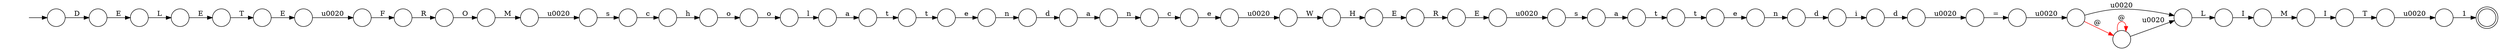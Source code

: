 digraph Automaton {
  rankdir = LR;
  0 [shape=circle,label=""];
  0 -> 21 [label="h"]
  1 [shape=circle,label=""];
  1 -> 50 [label="E"]
  2 [shape=circle,label=""];
  2 -> 28 [label="R"]
  3 [shape=circle,label=""];
  3 -> 7 [label="t"]
  4 [shape=circle,label=""];
  4 -> 31 [label="H"]
  5 [shape=circle,label=""];
  5 -> 52 [label="a"]
  6 [shape=circle,label=""];
  6 -> 22 [label="T"]
  7 [shape=circle,label=""];
  7 -> 54 [label="t"]
  8 [shape=circle,label=""];
  8 -> 37 [label="t"]
  9 [shape=circle,label=""];
  9 -> 42 [label="F"]
  10 [shape=circle,label=""];
  10 -> 11 [label="\u0020"]
  11 [shape=circle,label=""];
  11 -> 51 [label="="]
  12 [shape=circle,label=""];
  12 -> 23 [label="L"]
  13 [shape=circle,label=""];
  13 -> 38 [label="d"]
  14 [shape=circle,label=""];
  14 -> 20 [label="O"]
  15 [shape=circle,label=""];
  15 -> 6 [label="I"]
  16 [shape=circle,label=""];
  16 -> 30 [label="l"]
  17 [shape=circle,label=""];
  17 -> 49 [label="n"]
  18 [shape=circle,label=""];
  18 -> 35 [label="\u0020"]
  19 [shape=circle,label=""];
  19 -> 13 [label="n"]
  20 [shape=circle,label=""];
  20 -> 18 [label="M"]
  21 [shape=circle,label=""];
  21 -> 44 [label="o"]
  22 [shape=circle,label=""];
  22 -> 40 [label="\u0020"]
  23 [shape=circle,label=""];
  23 -> 46 [label="I"]
  24 [shape=circle,label=""];
  24 -> 26 [label="e"]
  25 [shape=circle,label=""];
  25 -> 4 [label="W"]
  26 [shape=circle,label=""];
  26 -> 25 [label="\u0020"]
  27 [shape=circle,label=""];
  initial [shape=plaintext,label=""];
  initial -> 27
  27 -> 53 [label="D"]
  28 [shape=circle,label=""];
  28 -> 36 [label="E"]
  29 [shape=circle,label=""];
  29 -> 29 [label="@",color=red]
  29 -> 12 [label="\u0020"]
  30 [shape=circle,label=""];
  30 -> 3 [label="a"]
  31 [shape=circle,label=""];
  31 -> 2 [label="E"]
  32 [shape=circle,label=""];
  32 -> 39 [label="L"]
  33 [shape=circle,label=""];
  33 -> 29 [label="@",color=red]
  33 -> 12 [label="\u0020"]
  34 [shape=circle,label=""];
  34 -> 0 [label="c"]
  35 [shape=circle,label=""];
  35 -> 34 [label="s"]
  36 [shape=circle,label=""];
  36 -> 56 [label="\u0020"]
  37 [shape=circle,label=""];
  37 -> 17 [label="e"]
  38 [shape=circle,label=""];
  38 -> 43 [label="a"]
  39 [shape=circle,label=""];
  39 -> 55 [label="E"]
  40 [shape=circle,label=""];
  40 -> 48 [label="1"]
  41 [shape=circle,label=""];
  41 -> 24 [label="c"]
  42 [shape=circle,label=""];
  42 -> 14 [label="R"]
  43 [shape=circle,label=""];
  43 -> 41 [label="n"]
  44 [shape=circle,label=""];
  44 -> 16 [label="o"]
  45 [shape=circle,label=""];
  45 -> 10 [label="d"]
  46 [shape=circle,label=""];
  46 -> 15 [label="M"]
  47 [shape=circle,label=""];
  47 -> 45 [label="i"]
  48 [shape=doublecircle,label=""];
  49 [shape=circle,label=""];
  49 -> 47 [label="d"]
  50 [shape=circle,label=""];
  50 -> 9 [label="\u0020"]
  51 [shape=circle,label=""];
  51 -> 33 [label="\u0020"]
  52 [shape=circle,label=""];
  52 -> 8 [label="t"]
  53 [shape=circle,label=""];
  53 -> 32 [label="E"]
  54 [shape=circle,label=""];
  54 -> 19 [label="e"]
  55 [shape=circle,label=""];
  55 -> 1 [label="T"]
  56 [shape=circle,label=""];
  56 -> 5 [label="s"]
}
